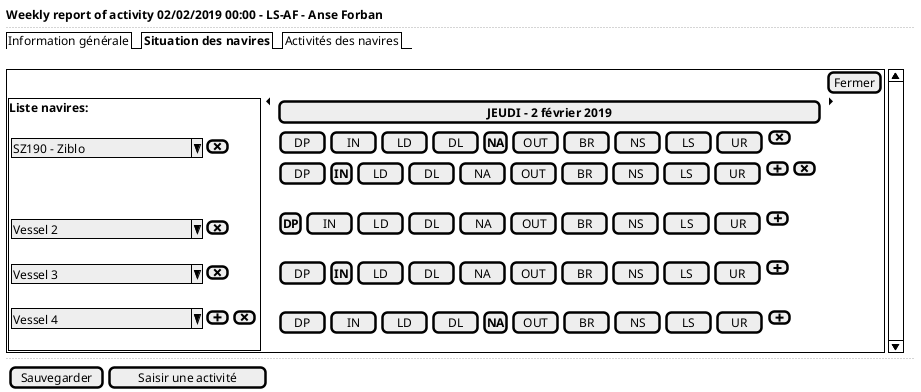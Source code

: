 @startsalt
{
  <b>Weekly report of activity 02/02/2019 00:00 - LS-AF - Anse Forban
  ..
  {/ Information générale | <b>Situation des navires | Activités des navires }
  .
  {SI .| .| .| [Fermer]
      {
      {+
          <b>Liste navires:
          .
          {{ ^SZ190 - Ziblo         ^ | [<&x>]}}
          .
          .
          .
          {{ ^Vessel 2              ^ | [<&x>]}}
          .
          {{ ^Vessel 3              ^ | [<&x>]}}
          .
          {{ ^Vessel 4              ^ | [<&plus>] | [<&x>]}}
          .
      }
      } |
      <&caret-left> |
      {
            {
                [<b>JEUDI - 2 février 2019                                             ]
            }
                {{
                        [DP   ] | [IN   ] | [LD   ] |  [DL   ] | [<b>NA] | [OUT  ] | [BR   ] | [NS   ] | [LS   ] | [UR   ]
                } [<&x>]}
                {{
                        [DP   ] | [<b>IN] | [LD   ] |  [DL   ] | [NA   ] | [OUT  ] | [BR   ] | [NS   ] | [LS   ] | [UR   ]
                } [<&plus>] | [<&x>]}
            .
                {{
                        [<b>DP] | [IN   ] | [LD   ] |  [DL   ] | [NA   ] | [OUT  ] | [BR   ] | [NS   ] | [LS   ] | [UR   ]
                } [<&plus>]}
            .
                {{
                        [DP   ] | [<b>IN] | [LD   ] |  [DL   ] | [NA   ] | [OUT  ] | [BR   ] | [NS   ] | [LS   ] | [UR   ]
                } [<&plus>]}
            .
                {{
                        [DP   ] | [IN   ] | [LD   ] |  [DL   ] | [<b>NA] | [OUT  ] | [BR   ] | [NS   ] | [LS   ] | [UR   ]
                } [<&plus>]}
      } | <&caret-right>
  }
  ..
  {{[Sauvegarder] | [Saisir une activité]}}
}
@endsalt
